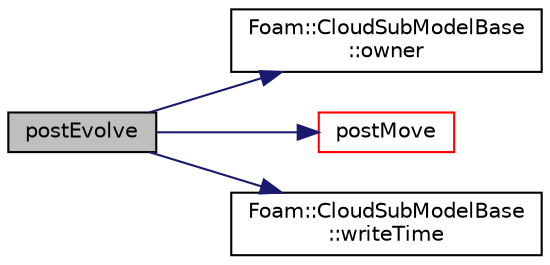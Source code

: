 digraph "postEvolve"
{
  bgcolor="transparent";
  edge [fontname="Helvetica",fontsize="10",labelfontname="Helvetica",labelfontsize="10"];
  node [fontname="Helvetica",fontsize="10",shape=record];
  rankdir="LR";
  Node136 [label="postEvolve",height=0.2,width=0.4,color="black", fillcolor="grey75", style="filled", fontcolor="black"];
  Node136 -> Node137 [color="midnightblue",fontsize="10",style="solid",fontname="Helvetica"];
  Node137 [label="Foam::CloudSubModelBase\l::owner",height=0.2,width=0.4,color="black",URL="$a25133.html#abb03c5d71075ad48d4502d4db33ab05a",tooltip="Return const access to the owner cloud. "];
  Node136 -> Node138 [color="midnightblue",fontsize="10",style="solid",fontname="Helvetica"];
  Node138 [label="postMove",height=0.2,width=0.4,color="red",URL="$a25097.html#a70e2fb01e4b70887bb878b928f3e4e24",tooltip="Post-move hook. "];
  Node136 -> Node141 [color="midnightblue",fontsize="10",style="solid",fontname="Helvetica"];
  Node141 [label="Foam::CloudSubModelBase\l::writeTime",height=0.2,width=0.4,color="black",URL="$a25133.html#aef42d42061706ed8efb475bd1f7f1836",tooltip="Flag to indicate when to write a property. "];
}
